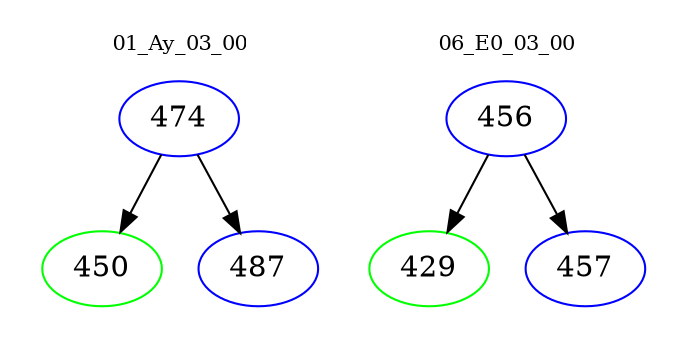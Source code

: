 digraph{
subgraph cluster_0 {
color = white
label = "01_Ay_03_00";
fontsize=10;
T0_474 [label="474", color="blue"]
T0_474 -> T0_450 [color="black"]
T0_450 [label="450", color="green"]
T0_474 -> T0_487 [color="black"]
T0_487 [label="487", color="blue"]
}
subgraph cluster_1 {
color = white
label = "06_E0_03_00";
fontsize=10;
T1_456 [label="456", color="blue"]
T1_456 -> T1_429 [color="black"]
T1_429 [label="429", color="green"]
T1_456 -> T1_457 [color="black"]
T1_457 [label="457", color="blue"]
}
}
